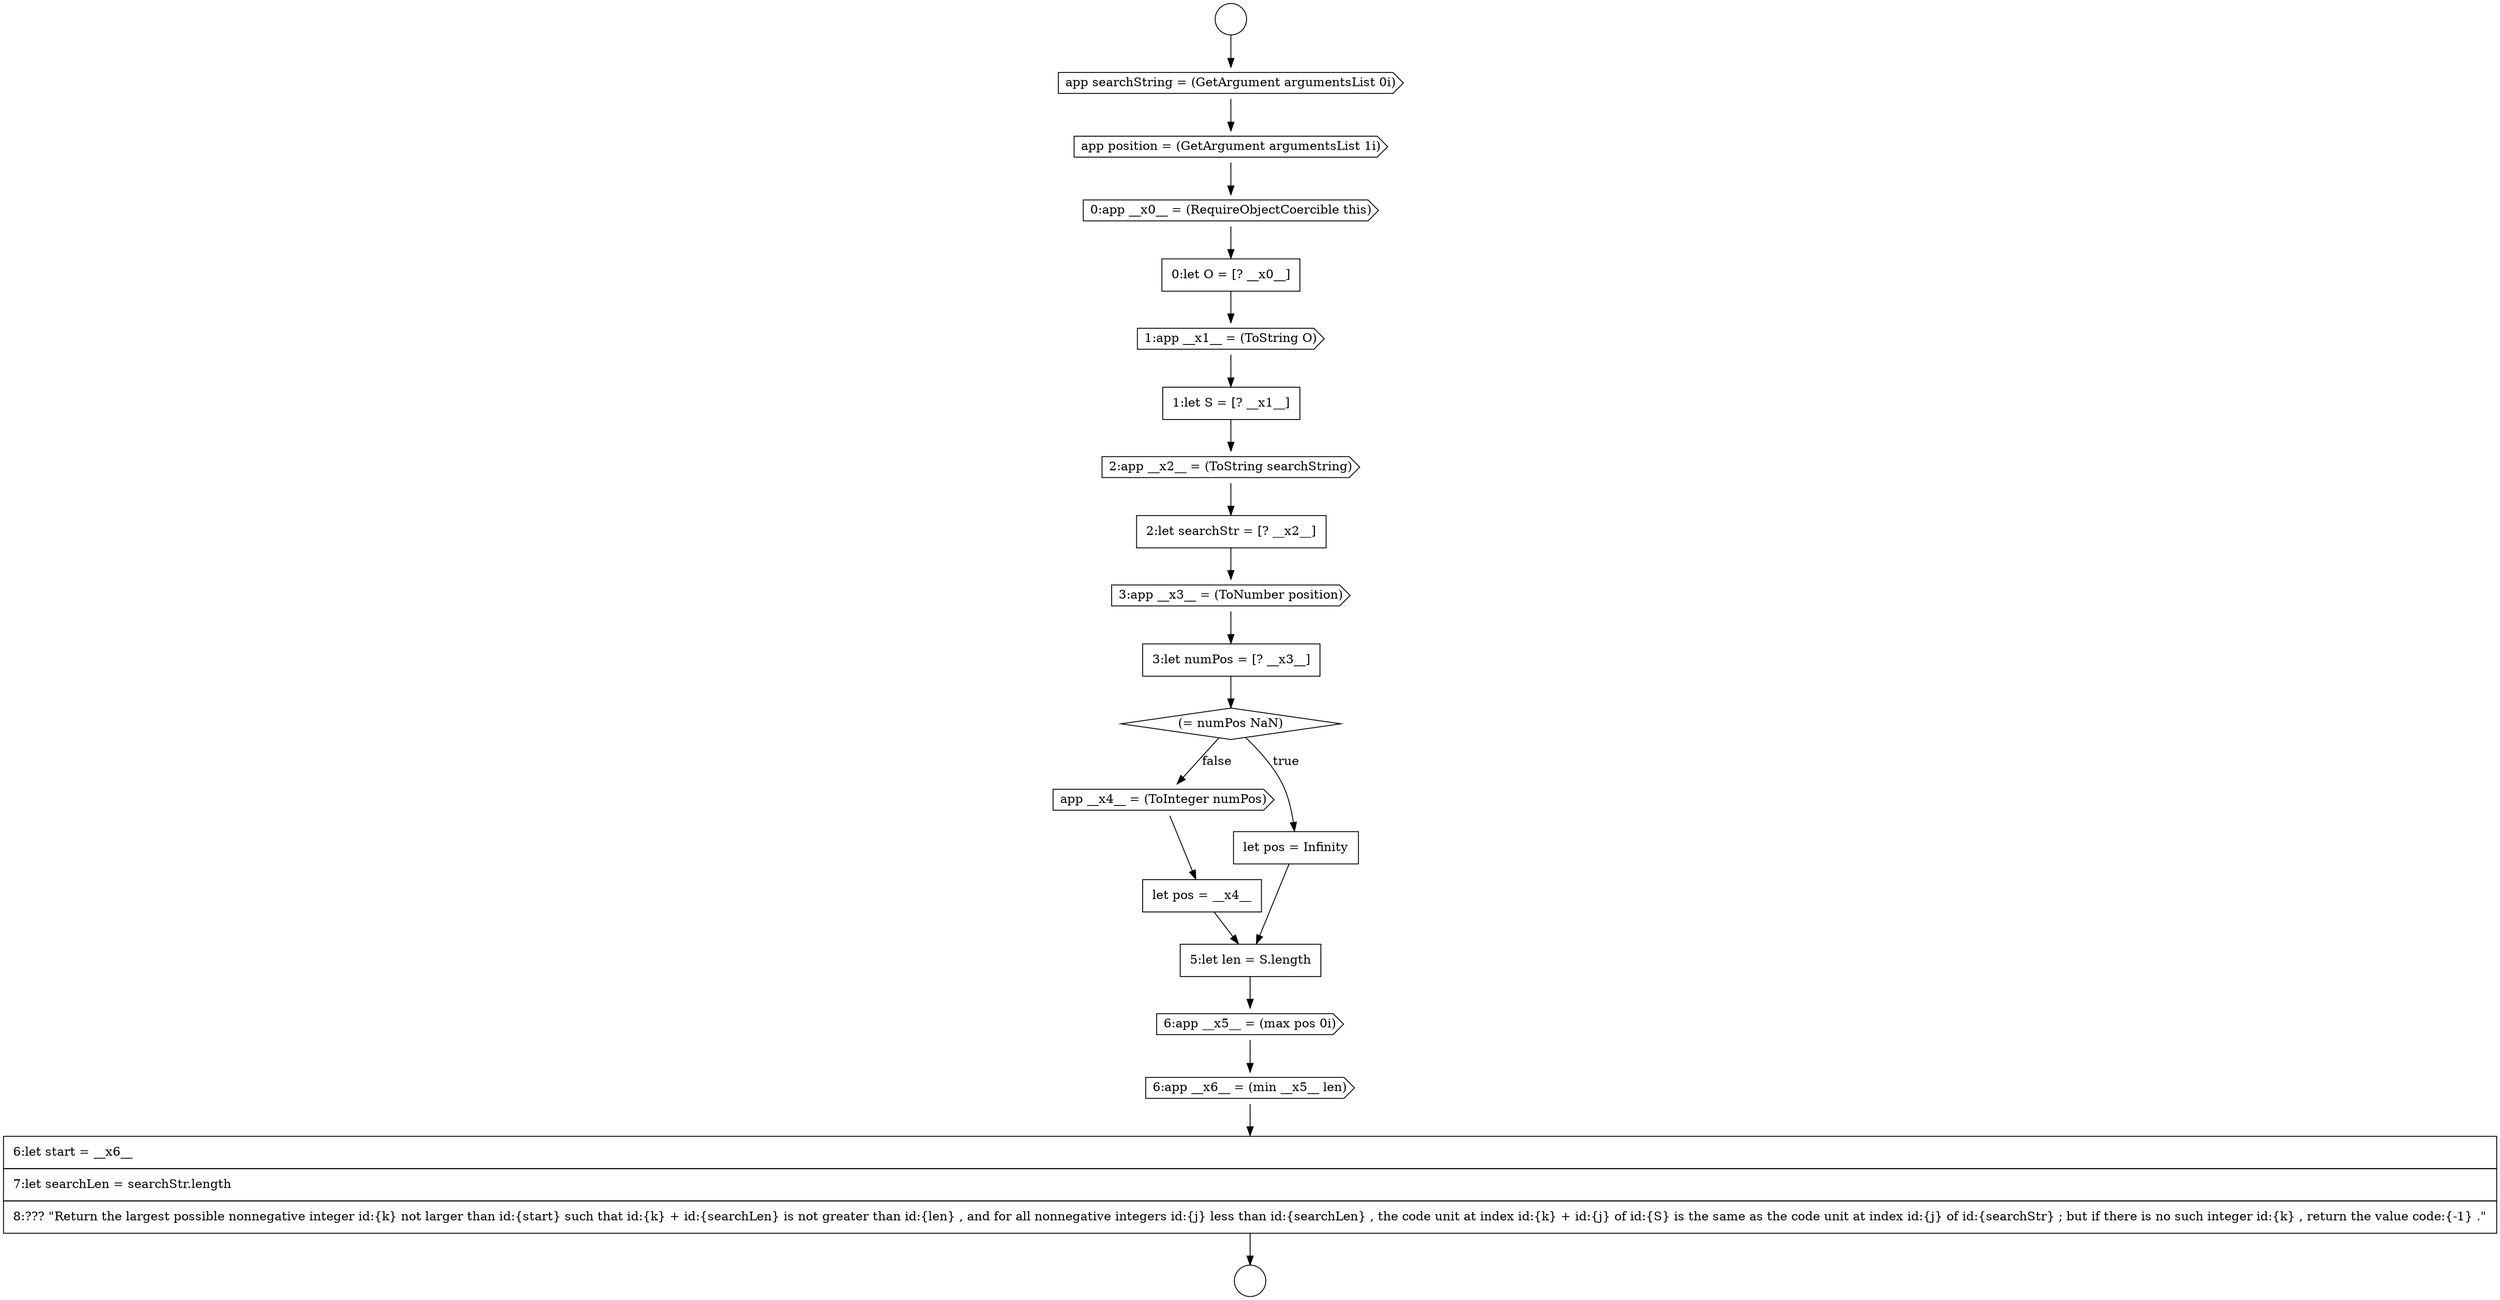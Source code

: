 digraph {
  node11949 [shape=cds, label=<<font color="black">0:app __x0__ = (RequireObjectCoercible this)</font>> color="black" fillcolor="white" style=filled]
  node11959 [shape=cds, label=<<font color="black">app __x4__ = (ToInteger numPos)</font>> color="black" fillcolor="white" style=filled]
  node11954 [shape=none, margin=0, label=<<font color="black">
    <table border="0" cellborder="1" cellspacing="0" cellpadding="10">
      <tr><td align="left">2:let searchStr = [? __x2__]</td></tr>
    </table>
  </font>> color="black" fillcolor="white" style=filled]
  node11952 [shape=none, margin=0, label=<<font color="black">
    <table border="0" cellborder="1" cellspacing="0" cellpadding="10">
      <tr><td align="left">1:let S = [? __x1__]</td></tr>
    </table>
  </font>> color="black" fillcolor="white" style=filled]
  node11948 [shape=cds, label=<<font color="black">app position = (GetArgument argumentsList 1i)</font>> color="black" fillcolor="white" style=filled]
  node11961 [shape=none, margin=0, label=<<font color="black">
    <table border="0" cellborder="1" cellspacing="0" cellpadding="10">
      <tr><td align="left">5:let len = S.length</td></tr>
    </table>
  </font>> color="black" fillcolor="white" style=filled]
  node11955 [shape=cds, label=<<font color="black">3:app __x3__ = (ToNumber position)</font>> color="black" fillcolor="white" style=filled]
  node11951 [shape=cds, label=<<font color="black">1:app __x1__ = (ToString O)</font>> color="black" fillcolor="white" style=filled]
  node11956 [shape=none, margin=0, label=<<font color="black">
    <table border="0" cellborder="1" cellspacing="0" cellpadding="10">
      <tr><td align="left">3:let numPos = [? __x3__]</td></tr>
    </table>
  </font>> color="black" fillcolor="white" style=filled]
  node11957 [shape=diamond, label=<<font color="black">(= numPos NaN)</font>> color="black" fillcolor="white" style=filled]
  node11963 [shape=cds, label=<<font color="black">6:app __x6__ = (min __x5__ len)</font>> color="black" fillcolor="white" style=filled]
  node11946 [shape=circle label=" " color="black" fillcolor="white" style=filled]
  node11960 [shape=none, margin=0, label=<<font color="black">
    <table border="0" cellborder="1" cellspacing="0" cellpadding="10">
      <tr><td align="left">let pos = __x4__</td></tr>
    </table>
  </font>> color="black" fillcolor="white" style=filled]
  node11950 [shape=none, margin=0, label=<<font color="black">
    <table border="0" cellborder="1" cellspacing="0" cellpadding="10">
      <tr><td align="left">0:let O = [? __x0__]</td></tr>
    </table>
  </font>> color="black" fillcolor="white" style=filled]
  node11945 [shape=circle label=" " color="black" fillcolor="white" style=filled]
  node11962 [shape=cds, label=<<font color="black">6:app __x5__ = (max pos 0i)</font>> color="black" fillcolor="white" style=filled]
  node11947 [shape=cds, label=<<font color="black">app searchString = (GetArgument argumentsList 0i)</font>> color="black" fillcolor="white" style=filled]
  node11964 [shape=none, margin=0, label=<<font color="black">
    <table border="0" cellborder="1" cellspacing="0" cellpadding="10">
      <tr><td align="left">6:let start = __x6__</td></tr>
      <tr><td align="left">7:let searchLen = searchStr.length</td></tr>
      <tr><td align="left">8:??? &quot;Return the largest possible nonnegative integer id:{k} not larger than id:{start} such that id:{k} + id:{searchLen} is not greater than id:{len} , and for all nonnegative integers id:{j} less than id:{searchLen} , the code unit at index id:{k} + id:{j} of id:{S} is the same as the code unit at index id:{j} of id:{searchStr} ; but if there is no such integer id:{k} , return the value code:{-1} .&quot;</td></tr>
    </table>
  </font>> color="black" fillcolor="white" style=filled]
  node11953 [shape=cds, label=<<font color="black">2:app __x2__ = (ToString searchString)</font>> color="black" fillcolor="white" style=filled]
  node11958 [shape=none, margin=0, label=<<font color="black">
    <table border="0" cellborder="1" cellspacing="0" cellpadding="10">
      <tr><td align="left">let pos = Infinity</td></tr>
    </table>
  </font>> color="black" fillcolor="white" style=filled]
  node11959 -> node11960 [ color="black"]
  node11958 -> node11961 [ color="black"]
  node11945 -> node11947 [ color="black"]
  node11964 -> node11946 [ color="black"]
  node11957 -> node11958 [label=<<font color="black">true</font>> color="black"]
  node11957 -> node11959 [label=<<font color="black">false</font>> color="black"]
  node11955 -> node11956 [ color="black"]
  node11953 -> node11954 [ color="black"]
  node11952 -> node11953 [ color="black"]
  node11947 -> node11948 [ color="black"]
  node11954 -> node11955 [ color="black"]
  node11949 -> node11950 [ color="black"]
  node11956 -> node11957 [ color="black"]
  node11960 -> node11961 [ color="black"]
  node11962 -> node11963 [ color="black"]
  node11948 -> node11949 [ color="black"]
  node11961 -> node11962 [ color="black"]
  node11951 -> node11952 [ color="black"]
  node11963 -> node11964 [ color="black"]
  node11950 -> node11951 [ color="black"]
}
